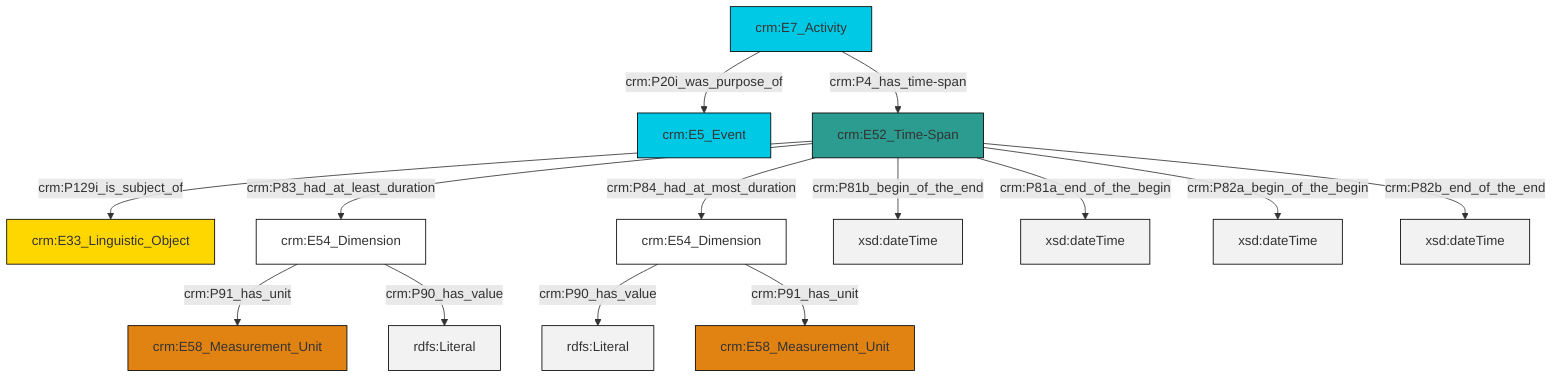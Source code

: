 graph TD
classDef Literal fill:#f2f2f2,stroke:#000000;
classDef CRM_Entity fill:#FFFFFF,stroke:#000000;
classDef Temporal_Entity fill:#00C9E6, stroke:#000000;
classDef Type fill:#E18312, stroke:#000000;
classDef Time-Span fill:#2C9C91, stroke:#000000;
classDef Appellation fill:#FFEB7F, stroke:#000000;
classDef Place fill:#008836, stroke:#000000;
classDef Persistent_Item fill:#B266B2, stroke:#000000;
classDef Conceptual_Object fill:#FFD700, stroke:#000000;
classDef Physical_Thing fill:#D2B48C, stroke:#000000;
classDef Actor fill:#f58aad, stroke:#000000;
classDef PC_Classes fill:#4ce600, stroke:#000000;
classDef Multi fill:#cccccc,stroke:#000000;

2["crm:E7_Activity"]:::Temporal_Entity -->|crm:P20i_was_purpose_of| 3["crm:E5_Event"]:::Temporal_Entity
4["crm:E52_Time-Span"]:::Time-Span -->|crm:P83_had_at_least_duration| 5["crm:E54_Dimension"]:::CRM_Entity
6["crm:E54_Dimension"]:::CRM_Entity -->|crm:P90_has_value| 7[rdfs:Literal]:::Literal
4["crm:E52_Time-Span"]:::Time-Span -->|crm:P84_had_at_most_duration| 6["crm:E54_Dimension"]:::CRM_Entity
4["crm:E52_Time-Span"]:::Time-Span -->|crm:P81b_begin_of_the_end| 8[xsd:dateTime]:::Literal
2["crm:E7_Activity"]:::Temporal_Entity -->|crm:P4_has_time-span| 4["crm:E52_Time-Span"]:::Time-Span
5["crm:E54_Dimension"]:::CRM_Entity -->|crm:P91_has_unit| 11["crm:E58_Measurement_Unit"]:::Type
6["crm:E54_Dimension"]:::CRM_Entity -->|crm:P91_has_unit| 9["crm:E58_Measurement_Unit"]:::Type
4["crm:E52_Time-Span"]:::Time-Span -->|crm:P129i_is_subject_of| 0["crm:E33_Linguistic_Object"]:::Conceptual_Object
4["crm:E52_Time-Span"]:::Time-Span -->|crm:P81a_end_of_the_begin| 14[xsd:dateTime]:::Literal
5["crm:E54_Dimension"]:::CRM_Entity -->|crm:P90_has_value| 17[rdfs:Literal]:::Literal
4["crm:E52_Time-Span"]:::Time-Span -->|crm:P82a_begin_of_the_begin| 19[xsd:dateTime]:::Literal
4["crm:E52_Time-Span"]:::Time-Span -->|crm:P82b_end_of_the_end| 21[xsd:dateTime]:::Literal